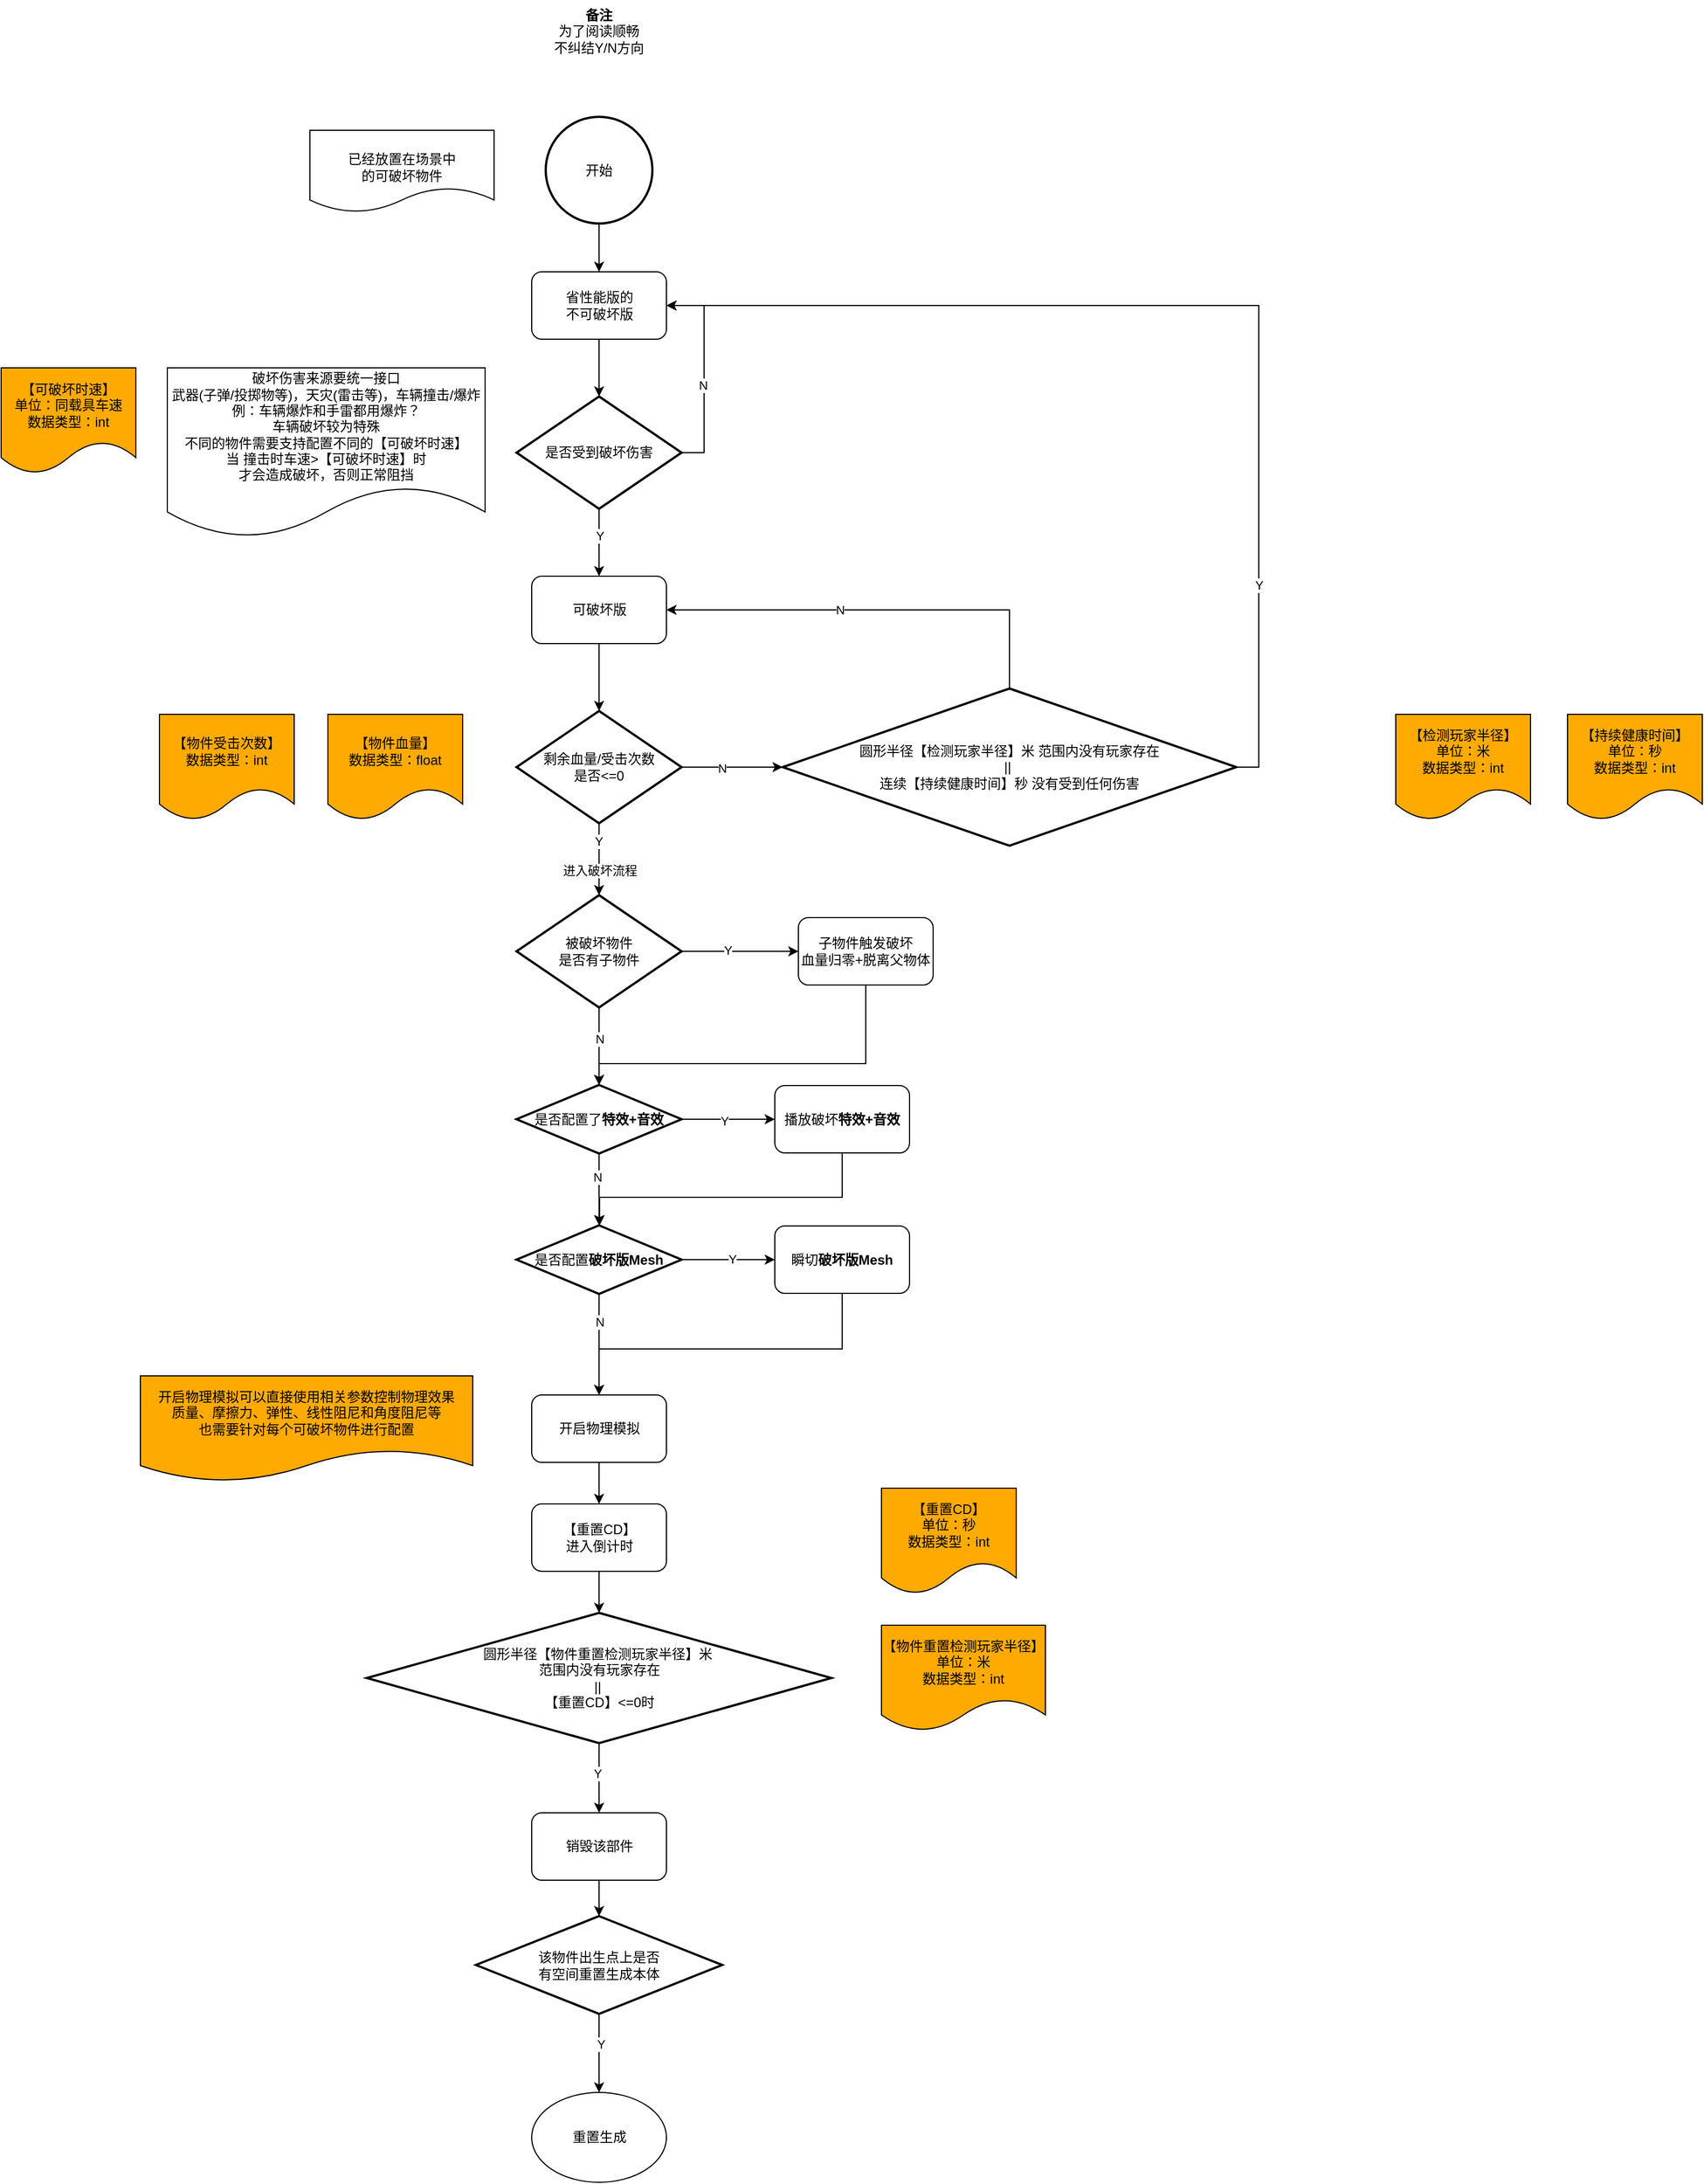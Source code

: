 <mxfile version="24.9.1">
  <diagram name="第 1 页" id="Va7lesuhmlkd4zRvfCV4">
    <mxGraphModel dx="2059" dy="878" grid="0" gridSize="10" guides="1" tooltips="1" connect="1" arrows="1" fold="1" page="0" pageScale="1" pageWidth="827" pageHeight="1169" math="0" shadow="0">
      <root>
        <mxCell id="0" />
        <mxCell id="1" parent="0" />
        <mxCell id="n4h6cx65gVVSt2BHoM08-6" value="" style="edgeStyle=orthogonalEdgeStyle;rounded=0;orthogonalLoop=1;jettySize=auto;html=1;" parent="1" source="n4h6cx65gVVSt2BHoM08-3" target="n4h6cx65gVVSt2BHoM08-5" edge="1">
          <mxGeometry relative="1" as="geometry" />
        </mxCell>
        <mxCell id="n4h6cx65gVVSt2BHoM08-3" value="&lt;div&gt;&lt;span style=&quot;background-color: initial;&quot;&gt;开始&lt;/span&gt;&lt;/div&gt;" style="strokeWidth=2;html=1;shape=mxgraph.flowchart.start_2;whiteSpace=wrap;" parent="1" vertex="1">
          <mxGeometry x="184" y="147" width="95" height="95" as="geometry" />
        </mxCell>
        <mxCell id="n4h6cx65gVVSt2BHoM08-8" style="edgeStyle=orthogonalEdgeStyle;rounded=0;orthogonalLoop=1;jettySize=auto;html=1;exitX=1;exitY=0.5;exitDx=0;exitDy=0;exitPerimeter=0;entryX=1;entryY=0.5;entryDx=0;entryDy=0;" parent="1" source="n4h6cx65gVVSt2BHoM08-4" target="n4h6cx65gVVSt2BHoM08-5" edge="1">
          <mxGeometry relative="1" as="geometry" />
        </mxCell>
        <mxCell id="n4h6cx65gVVSt2BHoM08-9" value="N" style="edgeLabel;html=1;align=center;verticalAlign=middle;resizable=0;points=[];" parent="n4h6cx65gVVSt2BHoM08-8" vertex="1" connectable="0">
          <mxGeometry x="-0.165" y="-2" relative="1" as="geometry">
            <mxPoint x="-3" y="-3" as="offset" />
          </mxGeometry>
        </mxCell>
        <mxCell id="n4h6cx65gVVSt2BHoM08-4" value="是否受到破坏伤害" style="strokeWidth=2;html=1;shape=mxgraph.flowchart.decision;whiteSpace=wrap;" parent="1" vertex="1">
          <mxGeometry x="158" y="396" width="147" height="100" as="geometry" />
        </mxCell>
        <mxCell id="n4h6cx65gVVSt2BHoM08-5" value="省性能版的&lt;div&gt;不可破坏版&lt;/div&gt;" style="rounded=1;whiteSpace=wrap;html=1;" parent="1" vertex="1">
          <mxGeometry x="171.5" y="285" width="120" height="60" as="geometry" />
        </mxCell>
        <mxCell id="n4h6cx65gVVSt2BHoM08-7" style="edgeStyle=orthogonalEdgeStyle;rounded=0;orthogonalLoop=1;jettySize=auto;html=1;exitX=0.5;exitY=1;exitDx=0;exitDy=0;entryX=0.5;entryY=0;entryDx=0;entryDy=0;entryPerimeter=0;" parent="1" source="n4h6cx65gVVSt2BHoM08-5" target="n4h6cx65gVVSt2BHoM08-4" edge="1">
          <mxGeometry relative="1" as="geometry" />
        </mxCell>
        <mxCell id="n4h6cx65gVVSt2BHoM08-10" value="&lt;div&gt;破坏伤害来源要统一接口&lt;/div&gt;&lt;div&gt;武器(子弹/投掷物等)，天灾(雷击等)，车辆撞击/爆炸&lt;/div&gt;&lt;div&gt;例：车辆爆炸和手雷都用爆炸？&lt;/div&gt;车辆破坏较为特殊&lt;div&gt;不同的物件需要支持配置不同的【可破坏时速】&lt;/div&gt;&lt;div&gt;当 撞击时车速&amp;gt;&lt;span style=&quot;background-color: initial;&quot;&gt;【可破坏&lt;/span&gt;时速&lt;span style=&quot;background-color: initial;&quot;&gt;】&lt;/span&gt;时&lt;/div&gt;&lt;div&gt;才会造成破坏，否则正常阻挡&lt;/div&gt;" style="shape=document;whiteSpace=wrap;html=1;boundedLbl=1;" parent="1" vertex="1">
          <mxGeometry x="-153" y="370.5" width="283" height="151" as="geometry" />
        </mxCell>
        <mxCell id="n4h6cx65gVVSt2BHoM08-11" value="&lt;div style=&quot;forced-color-adjust: none; color: rgb(0, 0, 0); font-family: Helvetica; font-size: 12px; font-style: normal; font-variant-ligatures: normal; font-variant-caps: normal; font-weight: 400; letter-spacing: normal; orphans: 2; text-align: center; text-indent: 0px; text-transform: none; widows: 2; word-spacing: 0px; -webkit-text-stroke-width: 0px; white-space: normal; background-color: rgb(255, 255, 255); text-decoration-thickness: initial; text-decoration-style: initial; text-decoration-color: initial;&quot;&gt;&lt;br&gt;&lt;/div&gt;" style="text;whiteSpace=wrap;html=1;" parent="1" vertex="1">
          <mxGeometry x="426.997" y="181" width="124" height="51" as="geometry" />
        </mxCell>
        <mxCell id="n4h6cx65gVVSt2BHoM08-12" value="&lt;br&gt;&lt;div style=&quot;forced-color-adjust: none; color: rgb(0, 0, 0); font-family: Helvetica; font-size: 12px; font-style: normal; font-variant-ligatures: normal; font-variant-caps: normal; font-weight: 400; letter-spacing: normal; orphans: 2; text-indent: 0px; text-transform: none; widows: 2; word-spacing: 0px; -webkit-text-stroke-width: 0px; white-space: normal; text-decoration-thickness: initial; text-decoration-style: initial; text-decoration-color: initial; text-align: center; background-color: rgb(255, 255, 255);&quot;&gt;已经放置在场景中&lt;/div&gt;&lt;div style=&quot;forced-color-adjust: none; color: rgb(0, 0, 0); font-family: Helvetica; font-size: 12px; font-style: normal; font-variant-ligatures: normal; font-variant-caps: normal; font-weight: 400; letter-spacing: normal; orphans: 2; text-indent: 0px; text-transform: none; widows: 2; word-spacing: 0px; -webkit-text-stroke-width: 0px; white-space: normal; text-decoration-thickness: initial; text-decoration-style: initial; text-decoration-color: initial; text-align: center; background-color: rgb(255, 255, 255);&quot;&gt;的可破坏物件&lt;/div&gt;" style="shape=document;whiteSpace=wrap;html=1;boundedLbl=1;" parent="1" vertex="1">
          <mxGeometry x="-26" y="159" width="164" height="73" as="geometry" />
        </mxCell>
        <mxCell id="n4h6cx65gVVSt2BHoM08-18" style="edgeStyle=orthogonalEdgeStyle;rounded=0;orthogonalLoop=1;jettySize=auto;html=1;exitX=0.5;exitY=1;exitDx=0;exitDy=0;exitPerimeter=0;entryX=0.5;entryY=0;entryDx=0;entryDy=0;" parent="1" source="n4h6cx65gVVSt2BHoM08-13" edge="1">
          <mxGeometry relative="1" as="geometry">
            <mxPoint x="231.5" y="840" as="targetPoint" />
          </mxGeometry>
        </mxCell>
        <mxCell id="n4h6cx65gVVSt2BHoM08-19" value="进入破坏流程" style="edgeLabel;html=1;align=center;verticalAlign=middle;resizable=0;points=[];" parent="n4h6cx65gVVSt2BHoM08-18" vertex="1" connectable="0">
          <mxGeometry x="-0.156" y="-1" relative="1" as="geometry">
            <mxPoint x="1" y="15" as="offset" />
          </mxGeometry>
        </mxCell>
        <mxCell id="n4h6cx65gVVSt2BHoM08-23" value="Y" style="edgeLabel;html=1;align=center;verticalAlign=middle;resizable=0;points=[];" parent="n4h6cx65gVVSt2BHoM08-18" vertex="1" connectable="0">
          <mxGeometry x="-0.521" y="-1" relative="1" as="geometry">
            <mxPoint as="offset" />
          </mxGeometry>
        </mxCell>
        <mxCell id="n4h6cx65gVVSt2BHoM08-20" style="edgeStyle=orthogonalEdgeStyle;rounded=0;orthogonalLoop=1;jettySize=auto;html=1;exitX=1;exitY=0.5;exitDx=0;exitDy=0;exitPerimeter=0;entryX=0;entryY=0.5;entryDx=0;entryDy=0;entryPerimeter=0;" parent="1" source="n4h6cx65gVVSt2BHoM08-13" target="n4h6cx65gVVSt2BHoM08-28" edge="1">
          <mxGeometry relative="1" as="geometry">
            <Array as="points">
              <mxPoint x="375" y="726" />
              <mxPoint x="375" y="726" />
            </Array>
          </mxGeometry>
        </mxCell>
        <mxCell id="n4h6cx65gVVSt2BHoM08-21" value="N" style="edgeLabel;html=1;align=center;verticalAlign=middle;resizable=0;points=[];" parent="n4h6cx65gVVSt2BHoM08-20" vertex="1" connectable="0">
          <mxGeometry x="-0.205" y="-1" relative="1" as="geometry">
            <mxPoint as="offset" />
          </mxGeometry>
        </mxCell>
        <mxCell id="n4h6cx65gVVSt2BHoM08-13" value="剩余血量/受击次数&lt;div&gt;是否&amp;lt;=0&lt;/div&gt;" style="strokeWidth=2;html=1;shape=mxgraph.flowchart.decision;whiteSpace=wrap;" parent="1" vertex="1">
          <mxGeometry x="158" y="676" width="147" height="100" as="geometry" />
        </mxCell>
        <mxCell id="n4h6cx65gVVSt2BHoM08-14" style="edgeStyle=orthogonalEdgeStyle;rounded=0;orthogonalLoop=1;jettySize=auto;html=1;exitX=0.5;exitY=1;exitDx=0;exitDy=0;exitPerimeter=0;entryX=0.5;entryY=0;entryDx=0;entryDy=0;entryPerimeter=0;" parent="1" source="n4h6cx65gVVSt2BHoM08-24" target="n4h6cx65gVVSt2BHoM08-13" edge="1">
          <mxGeometry relative="1" as="geometry" />
        </mxCell>
        <mxCell id="uieIQEx0IR_x6s4_1cCk-11" style="edgeStyle=orthogonalEdgeStyle;rounded=0;orthogonalLoop=1;jettySize=auto;html=1;exitX=1;exitY=0.5;exitDx=0;exitDy=0;exitPerimeter=0;" edge="1" parent="1" source="n4h6cx65gVVSt2BHoM08-16" target="uieIQEx0IR_x6s4_1cCk-10">
          <mxGeometry relative="1" as="geometry" />
        </mxCell>
        <mxCell id="uieIQEx0IR_x6s4_1cCk-12" value="Y" style="edgeLabel;html=1;align=center;verticalAlign=middle;resizable=0;points=[];" vertex="1" connectable="0" parent="uieIQEx0IR_x6s4_1cCk-11">
          <mxGeometry x="-0.221" y="1" relative="1" as="geometry">
            <mxPoint as="offset" />
          </mxGeometry>
        </mxCell>
        <mxCell id="uieIQEx0IR_x6s4_1cCk-15" style="edgeStyle=orthogonalEdgeStyle;rounded=0;orthogonalLoop=1;jettySize=auto;html=1;exitX=0.5;exitY=1;exitDx=0;exitDy=0;exitPerimeter=0;entryX=0.5;entryY=0;entryDx=0;entryDy=0;entryPerimeter=0;" edge="1" parent="1" source="n4h6cx65gVVSt2BHoM08-16" target="uieIQEx0IR_x6s4_1cCk-18">
          <mxGeometry relative="1" as="geometry">
            <mxPoint x="231.5" y="1038" as="targetPoint" />
          </mxGeometry>
        </mxCell>
        <mxCell id="uieIQEx0IR_x6s4_1cCk-17" value="N" style="edgeLabel;html=1;align=center;verticalAlign=middle;resizable=0;points=[];" vertex="1" connectable="0" parent="uieIQEx0IR_x6s4_1cCk-15">
          <mxGeometry x="-0.187" relative="1" as="geometry">
            <mxPoint as="offset" />
          </mxGeometry>
        </mxCell>
        <mxCell id="n4h6cx65gVVSt2BHoM08-16" value="被破坏物件&lt;div&gt;是否有子物件&lt;/div&gt;" style="strokeWidth=2;html=1;shape=mxgraph.flowchart.decision;whiteSpace=wrap;" parent="1" vertex="1">
          <mxGeometry x="158" y="840" width="147" height="100" as="geometry" />
        </mxCell>
        <mxCell id="n4h6cx65gVVSt2BHoM08-25" value="" style="edgeStyle=orthogonalEdgeStyle;rounded=0;orthogonalLoop=1;jettySize=auto;html=1;exitX=0.5;exitY=1;exitDx=0;exitDy=0;exitPerimeter=0;entryX=0.5;entryY=0;entryDx=0;entryDy=0;entryPerimeter=0;" parent="1" source="n4h6cx65gVVSt2BHoM08-4" target="n4h6cx65gVVSt2BHoM08-24" edge="1">
          <mxGeometry relative="1" as="geometry">
            <mxPoint x="232" y="496" as="sourcePoint" />
            <mxPoint x="232" y="676" as="targetPoint" />
          </mxGeometry>
        </mxCell>
        <mxCell id="n4h6cx65gVVSt2BHoM08-26" value="Y" style="edgeLabel;html=1;align=center;verticalAlign=middle;resizable=0;points=[];" parent="n4h6cx65gVVSt2BHoM08-25" vertex="1" connectable="0">
          <mxGeometry x="-0.286" y="-3" relative="1" as="geometry">
            <mxPoint x="3" y="2" as="offset" />
          </mxGeometry>
        </mxCell>
        <mxCell id="n4h6cx65gVVSt2BHoM08-24" value="可破坏版" style="rounded=1;whiteSpace=wrap;html=1;" parent="1" vertex="1">
          <mxGeometry x="171.5" y="556" width="120" height="60" as="geometry" />
        </mxCell>
        <mxCell id="n4h6cx65gVVSt2BHoM08-29" style="edgeStyle=orthogonalEdgeStyle;rounded=0;orthogonalLoop=1;jettySize=auto;html=1;exitX=1;exitY=0.5;exitDx=0;exitDy=0;exitPerimeter=0;entryX=1;entryY=0.5;entryDx=0;entryDy=0;" parent="1" source="n4h6cx65gVVSt2BHoM08-28" target="n4h6cx65gVVSt2BHoM08-5" edge="1">
          <mxGeometry relative="1" as="geometry" />
        </mxCell>
        <mxCell id="uieIQEx0IR_x6s4_1cCk-6" value="Y" style="edgeLabel;html=1;align=center;verticalAlign=middle;resizable=0;points=[];" vertex="1" connectable="0" parent="n4h6cx65gVVSt2BHoM08-29">
          <mxGeometry x="-0.622" y="-2" relative="1" as="geometry">
            <mxPoint x="-2" y="-1" as="offset" />
          </mxGeometry>
        </mxCell>
        <mxCell id="uieIQEx0IR_x6s4_1cCk-8" style="edgeStyle=orthogonalEdgeStyle;rounded=0;orthogonalLoop=1;jettySize=auto;html=1;exitX=0.5;exitY=0;exitDx=0;exitDy=0;exitPerimeter=0;entryX=1;entryY=0.5;entryDx=0;entryDy=0;" edge="1" parent="1" source="n4h6cx65gVVSt2BHoM08-28" target="n4h6cx65gVVSt2BHoM08-24">
          <mxGeometry relative="1" as="geometry" />
        </mxCell>
        <mxCell id="uieIQEx0IR_x6s4_1cCk-9" value="N" style="edgeLabel;html=1;align=center;verticalAlign=middle;resizable=0;points=[];" vertex="1" connectable="0" parent="uieIQEx0IR_x6s4_1cCk-8">
          <mxGeometry x="0.104" y="2" relative="1" as="geometry">
            <mxPoint x="-14" y="-2" as="offset" />
          </mxGeometry>
        </mxCell>
        <mxCell id="n4h6cx65gVVSt2BHoM08-28" value="圆形半径【检测玩家半径】米 范围内没有玩家存在&lt;div&gt;&lt;span style=&quot;background-color: initial;&quot;&gt;||&amp;nbsp;&lt;/span&gt;&lt;div&gt;连续【持续健康时间】秒 没有受到任何伤害&lt;/div&gt;&lt;/div&gt;" style="strokeWidth=2;html=1;shape=mxgraph.flowchart.decision;whiteSpace=wrap;" parent="1" vertex="1">
          <mxGeometry x="395" y="656" width="404" height="140" as="geometry" />
        </mxCell>
        <mxCell id="uieIQEx0IR_x6s4_1cCk-2" value="【可破坏时速】&lt;div&gt;单位：同载具车速&lt;/div&gt;&lt;div&gt;数据类型：int&lt;/div&gt;" style="shape=document;whiteSpace=wrap;html=1;boundedLbl=1;fillColor=#FFAA00;strokeColor=#000000;" vertex="1" parent="1">
          <mxGeometry x="-301" y="370.5" width="120" height="94" as="geometry" />
        </mxCell>
        <mxCell id="uieIQEx0IR_x6s4_1cCk-3" value="【检测玩家半径】&lt;div&gt;单位：米&lt;/div&gt;&lt;div&gt;数据类型：int&lt;/div&gt;" style="shape=document;whiteSpace=wrap;html=1;boundedLbl=1;fillColor=#FFAA00;strokeColor=#000000;" vertex="1" parent="1">
          <mxGeometry x="941" y="679" width="120" height="94" as="geometry" />
        </mxCell>
        <mxCell id="uieIQEx0IR_x6s4_1cCk-4" value="【持续健康时间】&lt;div&gt;单位：秒&lt;/div&gt;&lt;div&gt;数据类型：int&lt;/div&gt;" style="shape=document;whiteSpace=wrap;html=1;boundedLbl=1;fillColor=#FFAA00;strokeColor=#000000;" vertex="1" parent="1">
          <mxGeometry x="1094" y="679" width="120" height="94" as="geometry" />
        </mxCell>
        <mxCell id="uieIQEx0IR_x6s4_1cCk-7" value="&lt;div&gt;&lt;b style=&quot;background-color: initial;&quot;&gt;备注&lt;/b&gt;&lt;/div&gt;为了阅读顺畅&lt;div&gt;不纠结Y/N方向&lt;/div&gt;" style="text;html=1;align=center;verticalAlign=middle;whiteSpace=wrap;rounded=0;" vertex="1" parent="1">
          <mxGeometry x="166" y="43" width="131" height="56" as="geometry" />
        </mxCell>
        <mxCell id="uieIQEx0IR_x6s4_1cCk-10" value="子物件&lt;span style=&quot;background-color: initial;&quot;&gt;触发破坏&lt;/span&gt;&lt;div&gt;&lt;div&gt;血量归零+脱离父物体&lt;/div&gt;&lt;/div&gt;" style="rounded=1;whiteSpace=wrap;html=1;" vertex="1" parent="1">
          <mxGeometry x="409" y="860" width="120" height="60" as="geometry" />
        </mxCell>
        <mxCell id="uieIQEx0IR_x6s4_1cCk-13" value="【物件血量】&lt;div&gt;数据类型：float&lt;/div&gt;" style="shape=document;whiteSpace=wrap;html=1;boundedLbl=1;fillColor=#FFAA00;strokeColor=#000000;" vertex="1" parent="1">
          <mxGeometry x="-10" y="679" width="120" height="94" as="geometry" />
        </mxCell>
        <mxCell id="uieIQEx0IR_x6s4_1cCk-14" value="【物件受击次数】&lt;div&gt;数据类型：int&lt;/div&gt;" style="shape=document;whiteSpace=wrap;html=1;boundedLbl=1;fillColor=#FFAA00;strokeColor=#000000;" vertex="1" parent="1">
          <mxGeometry x="-160" y="679" width="120" height="94" as="geometry" />
        </mxCell>
        <mxCell id="uieIQEx0IR_x6s4_1cCk-21" style="edgeStyle=orthogonalEdgeStyle;rounded=0;orthogonalLoop=1;jettySize=auto;html=1;exitX=1;exitY=0.5;exitDx=0;exitDy=0;exitPerimeter=0;" edge="1" parent="1" source="uieIQEx0IR_x6s4_1cCk-18" target="uieIQEx0IR_x6s4_1cCk-19">
          <mxGeometry relative="1" as="geometry" />
        </mxCell>
        <mxCell id="uieIQEx0IR_x6s4_1cCk-22" value="Y" style="edgeLabel;html=1;align=center;verticalAlign=middle;resizable=0;points=[];" vertex="1" connectable="0" parent="uieIQEx0IR_x6s4_1cCk-21">
          <mxGeometry x="-0.092" y="-1" relative="1" as="geometry">
            <mxPoint as="offset" />
          </mxGeometry>
        </mxCell>
        <mxCell id="uieIQEx0IR_x6s4_1cCk-18" value="是否配置了&lt;b&gt;特效+音效&lt;/b&gt;" style="strokeWidth=2;html=1;shape=mxgraph.flowchart.decision;whiteSpace=wrap;" vertex="1" parent="1">
          <mxGeometry x="158" y="1009" width="147" height="61" as="geometry" />
        </mxCell>
        <mxCell id="uieIQEx0IR_x6s4_1cCk-25" style="edgeStyle=orthogonalEdgeStyle;rounded=0;orthogonalLoop=1;jettySize=auto;html=1;exitX=0.5;exitY=1;exitDx=0;exitDy=0;" edge="1" parent="1" source="uieIQEx0IR_x6s4_1cCk-19" target="uieIQEx0IR_x6s4_1cCk-23">
          <mxGeometry relative="1" as="geometry">
            <Array as="points">
              <mxPoint x="448" y="1109" />
              <mxPoint x="232" y="1109" />
            </Array>
          </mxGeometry>
        </mxCell>
        <mxCell id="uieIQEx0IR_x6s4_1cCk-19" value="播放破坏&lt;b&gt;特效+音效&lt;/b&gt;" style="rounded=1;whiteSpace=wrap;html=1;" vertex="1" parent="1">
          <mxGeometry x="388" y="1009.5" width="120" height="60" as="geometry" />
        </mxCell>
        <mxCell id="uieIQEx0IR_x6s4_1cCk-20" style="edgeStyle=orthogonalEdgeStyle;rounded=0;orthogonalLoop=1;jettySize=auto;html=1;exitX=0.5;exitY=1;exitDx=0;exitDy=0;entryX=0.5;entryY=0;entryDx=0;entryDy=0;entryPerimeter=0;" edge="1" parent="1" source="uieIQEx0IR_x6s4_1cCk-10" target="uieIQEx0IR_x6s4_1cCk-18">
          <mxGeometry relative="1" as="geometry">
            <Array as="points">
              <mxPoint x="469" y="990" />
              <mxPoint x="232" y="990" />
            </Array>
          </mxGeometry>
        </mxCell>
        <mxCell id="uieIQEx0IR_x6s4_1cCk-27" style="edgeStyle=orthogonalEdgeStyle;rounded=0;orthogonalLoop=1;jettySize=auto;html=1;exitX=1;exitY=0.5;exitDx=0;exitDy=0;exitPerimeter=0;entryX=0;entryY=0.5;entryDx=0;entryDy=0;" edge="1" parent="1" source="uieIQEx0IR_x6s4_1cCk-23" target="uieIQEx0IR_x6s4_1cCk-26">
          <mxGeometry relative="1" as="geometry" />
        </mxCell>
        <mxCell id="uieIQEx0IR_x6s4_1cCk-28" value="Y" style="edgeLabel;html=1;align=center;verticalAlign=middle;resizable=0;points=[];" vertex="1" connectable="0" parent="uieIQEx0IR_x6s4_1cCk-27">
          <mxGeometry x="0.079" y="1" relative="1" as="geometry">
            <mxPoint as="offset" />
          </mxGeometry>
        </mxCell>
        <mxCell id="uieIQEx0IR_x6s4_1cCk-33" style="edgeStyle=orthogonalEdgeStyle;rounded=0;orthogonalLoop=1;jettySize=auto;html=1;exitX=0.5;exitY=1;exitDx=0;exitDy=0;exitPerimeter=0;entryX=0.5;entryY=0;entryDx=0;entryDy=0;" edge="1" parent="1" source="uieIQEx0IR_x6s4_1cCk-23" target="uieIQEx0IR_x6s4_1cCk-32">
          <mxGeometry relative="1" as="geometry" />
        </mxCell>
        <mxCell id="uieIQEx0IR_x6s4_1cCk-37" value="N" style="edgeLabel;html=1;align=center;verticalAlign=middle;resizable=0;points=[];" vertex="1" connectable="0" parent="uieIQEx0IR_x6s4_1cCk-33">
          <mxGeometry x="-0.571" y="1" relative="1" as="geometry">
            <mxPoint x="-1" y="5" as="offset" />
          </mxGeometry>
        </mxCell>
        <mxCell id="uieIQEx0IR_x6s4_1cCk-23" value="是否配置&lt;b&gt;破坏版Mesh&lt;/b&gt;" style="strokeWidth=2;html=1;shape=mxgraph.flowchart.decision;whiteSpace=wrap;" vertex="1" parent="1">
          <mxGeometry x="158" y="1134" width="147" height="61" as="geometry" />
        </mxCell>
        <mxCell id="uieIQEx0IR_x6s4_1cCk-24" style="edgeStyle=orthogonalEdgeStyle;rounded=0;orthogonalLoop=1;jettySize=auto;html=1;exitX=0.5;exitY=1;exitDx=0;exitDy=0;exitPerimeter=0;entryX=0.5;entryY=0;entryDx=0;entryDy=0;entryPerimeter=0;" edge="1" parent="1" source="uieIQEx0IR_x6s4_1cCk-18" target="uieIQEx0IR_x6s4_1cCk-23">
          <mxGeometry relative="1" as="geometry" />
        </mxCell>
        <mxCell id="uieIQEx0IR_x6s4_1cCk-31" value="N" style="edgeLabel;html=1;align=center;verticalAlign=middle;resizable=0;points=[];" vertex="1" connectable="0" parent="uieIQEx0IR_x6s4_1cCk-24">
          <mxGeometry x="-0.349" y="-2" relative="1" as="geometry">
            <mxPoint as="offset" />
          </mxGeometry>
        </mxCell>
        <mxCell id="uieIQEx0IR_x6s4_1cCk-36" style="edgeStyle=orthogonalEdgeStyle;rounded=0;orthogonalLoop=1;jettySize=auto;html=1;exitX=0.5;exitY=1;exitDx=0;exitDy=0;entryX=0.5;entryY=0;entryDx=0;entryDy=0;" edge="1" parent="1" source="uieIQEx0IR_x6s4_1cCk-26" target="uieIQEx0IR_x6s4_1cCk-32">
          <mxGeometry relative="1" as="geometry">
            <Array as="points">
              <mxPoint x="448" y="1244" />
              <mxPoint x="232" y="1244" />
            </Array>
          </mxGeometry>
        </mxCell>
        <mxCell id="uieIQEx0IR_x6s4_1cCk-26" value="瞬切&lt;b&gt;破坏版Mesh&lt;/b&gt;" style="rounded=1;whiteSpace=wrap;html=1;" vertex="1" parent="1">
          <mxGeometry x="388" y="1134.5" width="120" height="60" as="geometry" />
        </mxCell>
        <mxCell id="uieIQEx0IR_x6s4_1cCk-32" value="开启物理模拟" style="rounded=1;whiteSpace=wrap;html=1;" vertex="1" parent="1">
          <mxGeometry x="171.5" y="1285" width="120" height="60" as="geometry" />
        </mxCell>
        <mxCell id="uieIQEx0IR_x6s4_1cCk-34" value="开启物理模拟可以直接使用相关参数控制物理效果&lt;div&gt;质量、摩擦力、弹性、线性阻尼和角度阻尼等&lt;/div&gt;&lt;div&gt;也需要针对每个可破坏物件进行配置&lt;/div&gt;" style="shape=document;whiteSpace=wrap;html=1;boundedLbl=1;fillColor=#FFAA00;strokeColor=#000000;" vertex="1" parent="1">
          <mxGeometry x="-177" y="1268" width="296" height="94" as="geometry" />
        </mxCell>
        <mxCell id="uieIQEx0IR_x6s4_1cCk-46" style="edgeStyle=orthogonalEdgeStyle;rounded=0;orthogonalLoop=1;jettySize=auto;html=1;exitX=0.5;exitY=1;exitDx=0;exitDy=0;exitPerimeter=0;entryX=0.5;entryY=0;entryDx=0;entryDy=0;" edge="1" parent="1" source="uieIQEx0IR_x6s4_1cCk-35" target="uieIQEx0IR_x6s4_1cCk-45">
          <mxGeometry relative="1" as="geometry" />
        </mxCell>
        <mxCell id="uieIQEx0IR_x6s4_1cCk-48" value="Y" style="edgeLabel;html=1;align=center;verticalAlign=middle;resizable=0;points=[];" vertex="1" connectable="0" parent="uieIQEx0IR_x6s4_1cCk-46">
          <mxGeometry x="-0.138" y="-2" relative="1" as="geometry">
            <mxPoint as="offset" />
          </mxGeometry>
        </mxCell>
        <mxCell id="uieIQEx0IR_x6s4_1cCk-35" value="圆形半径【物件重置检测玩家半径】米&amp;nbsp;&lt;div&gt;范围内没有玩家存在&lt;div&gt;&lt;span style=&quot;background-color: initial;&quot;&gt;||&amp;nbsp;&lt;/span&gt;&lt;div&gt;【重置CD】&amp;lt;=0时&lt;/div&gt;&lt;/div&gt;&lt;/div&gt;" style="strokeWidth=2;html=1;shape=mxgraph.flowchart.decision;whiteSpace=wrap;" vertex="1" parent="1">
          <mxGeometry x="24.63" y="1479" width="413.75" height="116" as="geometry" />
        </mxCell>
        <mxCell id="uieIQEx0IR_x6s4_1cCk-38" style="edgeStyle=orthogonalEdgeStyle;rounded=0;orthogonalLoop=1;jettySize=auto;html=1;exitX=0.5;exitY=1;exitDx=0;exitDy=0;entryX=0.5;entryY=0;entryDx=0;entryDy=0;entryPerimeter=0;" edge="1" parent="1" source="uieIQEx0IR_x6s4_1cCk-41" target="uieIQEx0IR_x6s4_1cCk-35">
          <mxGeometry relative="1" as="geometry" />
        </mxCell>
        <mxCell id="uieIQEx0IR_x6s4_1cCk-39" value="【物件重置检测玩家半径】&lt;div&gt;单位：米&lt;/div&gt;&lt;div&gt;数据类型：int&lt;/div&gt;" style="shape=document;whiteSpace=wrap;html=1;boundedLbl=1;fillColor=#FFAA00;strokeColor=#000000;" vertex="1" parent="1">
          <mxGeometry x="483" y="1490" width="146" height="94" as="geometry" />
        </mxCell>
        <mxCell id="uieIQEx0IR_x6s4_1cCk-40" value="【重置CD】&lt;div&gt;单位：秒&lt;/div&gt;&lt;div&gt;数据类型：int&lt;/div&gt;" style="shape=document;whiteSpace=wrap;html=1;boundedLbl=1;fillColor=#FFAA00;strokeColor=#000000;" vertex="1" parent="1">
          <mxGeometry x="483" y="1368" width="120" height="94" as="geometry" />
        </mxCell>
        <mxCell id="uieIQEx0IR_x6s4_1cCk-42" value="" style="edgeStyle=orthogonalEdgeStyle;rounded=0;orthogonalLoop=1;jettySize=auto;html=1;exitX=0.5;exitY=1;exitDx=0;exitDy=0;entryX=0.5;entryY=0;entryDx=0;entryDy=0;entryPerimeter=0;" edge="1" parent="1" source="uieIQEx0IR_x6s4_1cCk-32" target="uieIQEx0IR_x6s4_1cCk-41">
          <mxGeometry relative="1" as="geometry">
            <mxPoint x="232" y="1345" as="sourcePoint" />
            <mxPoint x="232" y="1495" as="targetPoint" />
          </mxGeometry>
        </mxCell>
        <mxCell id="uieIQEx0IR_x6s4_1cCk-41" value="【重置CD】&lt;div&gt;进入倒计时&lt;/div&gt;" style="rounded=1;whiteSpace=wrap;html=1;" vertex="1" parent="1">
          <mxGeometry x="171.5" y="1382" width="120" height="60" as="geometry" />
        </mxCell>
        <mxCell id="uieIQEx0IR_x6s4_1cCk-45" value="销毁该部件" style="rounded=1;whiteSpace=wrap;html=1;" vertex="1" parent="1">
          <mxGeometry x="171.51" y="1657" width="120" height="60" as="geometry" />
        </mxCell>
        <mxCell id="uieIQEx0IR_x6s4_1cCk-52" style="edgeStyle=orthogonalEdgeStyle;rounded=0;orthogonalLoop=1;jettySize=auto;html=1;exitX=0.5;exitY=1;exitDx=0;exitDy=0;exitPerimeter=0;entryX=0.5;entryY=0;entryDx=0;entryDy=0;" edge="1" parent="1" source="uieIQEx0IR_x6s4_1cCk-49" target="uieIQEx0IR_x6s4_1cCk-51">
          <mxGeometry relative="1" as="geometry" />
        </mxCell>
        <mxCell id="uieIQEx0IR_x6s4_1cCk-53" value="Y" style="edgeLabel;html=1;align=center;verticalAlign=middle;resizable=0;points=[];" vertex="1" connectable="0" parent="uieIQEx0IR_x6s4_1cCk-52">
          <mxGeometry x="-0.246" y="1" relative="1" as="geometry">
            <mxPoint as="offset" />
          </mxGeometry>
        </mxCell>
        <mxCell id="uieIQEx0IR_x6s4_1cCk-49" value="该物件出生点上是否&lt;div&gt;有空间重置生成本体&lt;/div&gt;" style="strokeWidth=2;html=1;shape=mxgraph.flowchart.decision;whiteSpace=wrap;" vertex="1" parent="1">
          <mxGeometry x="121.82" y="1749" width="219.37" height="87" as="geometry" />
        </mxCell>
        <mxCell id="uieIQEx0IR_x6s4_1cCk-50" style="edgeStyle=orthogonalEdgeStyle;rounded=0;orthogonalLoop=1;jettySize=auto;html=1;exitX=0.5;exitY=1;exitDx=0;exitDy=0;entryX=0.5;entryY=0;entryDx=0;entryDy=0;entryPerimeter=0;" edge="1" parent="1" source="uieIQEx0IR_x6s4_1cCk-45" target="uieIQEx0IR_x6s4_1cCk-49">
          <mxGeometry relative="1" as="geometry" />
        </mxCell>
        <mxCell id="uieIQEx0IR_x6s4_1cCk-51" value="重置生成" style="ellipse;whiteSpace=wrap;html=1;" vertex="1" parent="1">
          <mxGeometry x="171.5" y="1906" width="120" height="80" as="geometry" />
        </mxCell>
      </root>
    </mxGraphModel>
  </diagram>
</mxfile>
